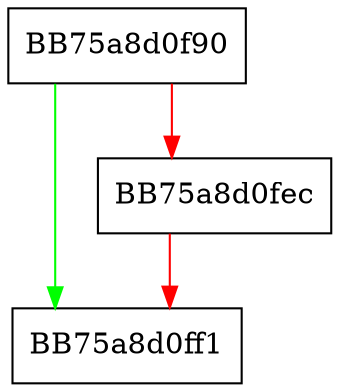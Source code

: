 digraph _Do_call {
  node [shape="box"];
  graph [splines=ortho];
  BB75a8d0f90 -> BB75a8d0ff1 [color="green"];
  BB75a8d0f90 -> BB75a8d0fec [color="red"];
  BB75a8d0fec -> BB75a8d0ff1 [color="red"];
}